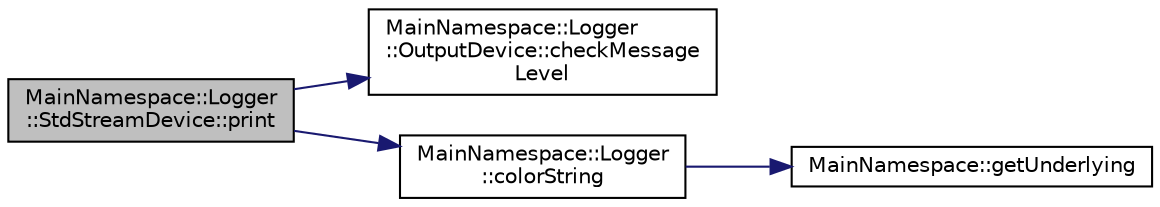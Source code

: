 digraph "MainNamespace::Logger::StdStreamDevice::print"
{
 // INTERACTIVE_SVG=YES
 // LATEX_PDF_SIZE
  edge [fontname="Helvetica",fontsize="10",labelfontname="Helvetica",labelfontsize="10"];
  node [fontname="Helvetica",fontsize="10",shape=record];
  rankdir="LR";
  Node1 [label="MainNamespace::Logger\l::StdStreamDevice::print",height=0.2,width=0.4,color="black", fillcolor="grey75", style="filled", fontcolor="black",tooltip="Print a message to the device."];
  Node1 -> Node2 [color="midnightblue",fontsize="10",style="solid",fontname="Helvetica"];
  Node2 [label="MainNamespace::Logger\l::OutputDevice::checkMessage\lLevel",height=0.2,width=0.4,color="black", fillcolor="white", style="filled",URL="$class_main_namespace_1_1_logger_1_1_output_device.html#ab6cea8d59ed67765ca3f9f1f90497460",tooltip="Check whether message should be logged."];
  Node1 -> Node3 [color="midnightblue",fontsize="10",style="solid",fontname="Helvetica"];
  Node3 [label="MainNamespace::Logger\l::colorString",height=0.2,width=0.4,color="black", fillcolor="white", style="filled",URL="$namespace_main_namespace_1_1_logger.html#ad455db1164a8127e970602cdbe7ab028",tooltip=" "];
  Node3 -> Node4 [color="midnightblue",fontsize="10",style="solid",fontname="Helvetica"];
  Node4 [label="MainNamespace::getUnderlying",height=0.2,width=0.4,color="black", fillcolor="white", style="filled",URL="$namespace_main_namespace.html#af2bdf8b63f748b11f1bb616b59890873",tooltip=" "];
}
